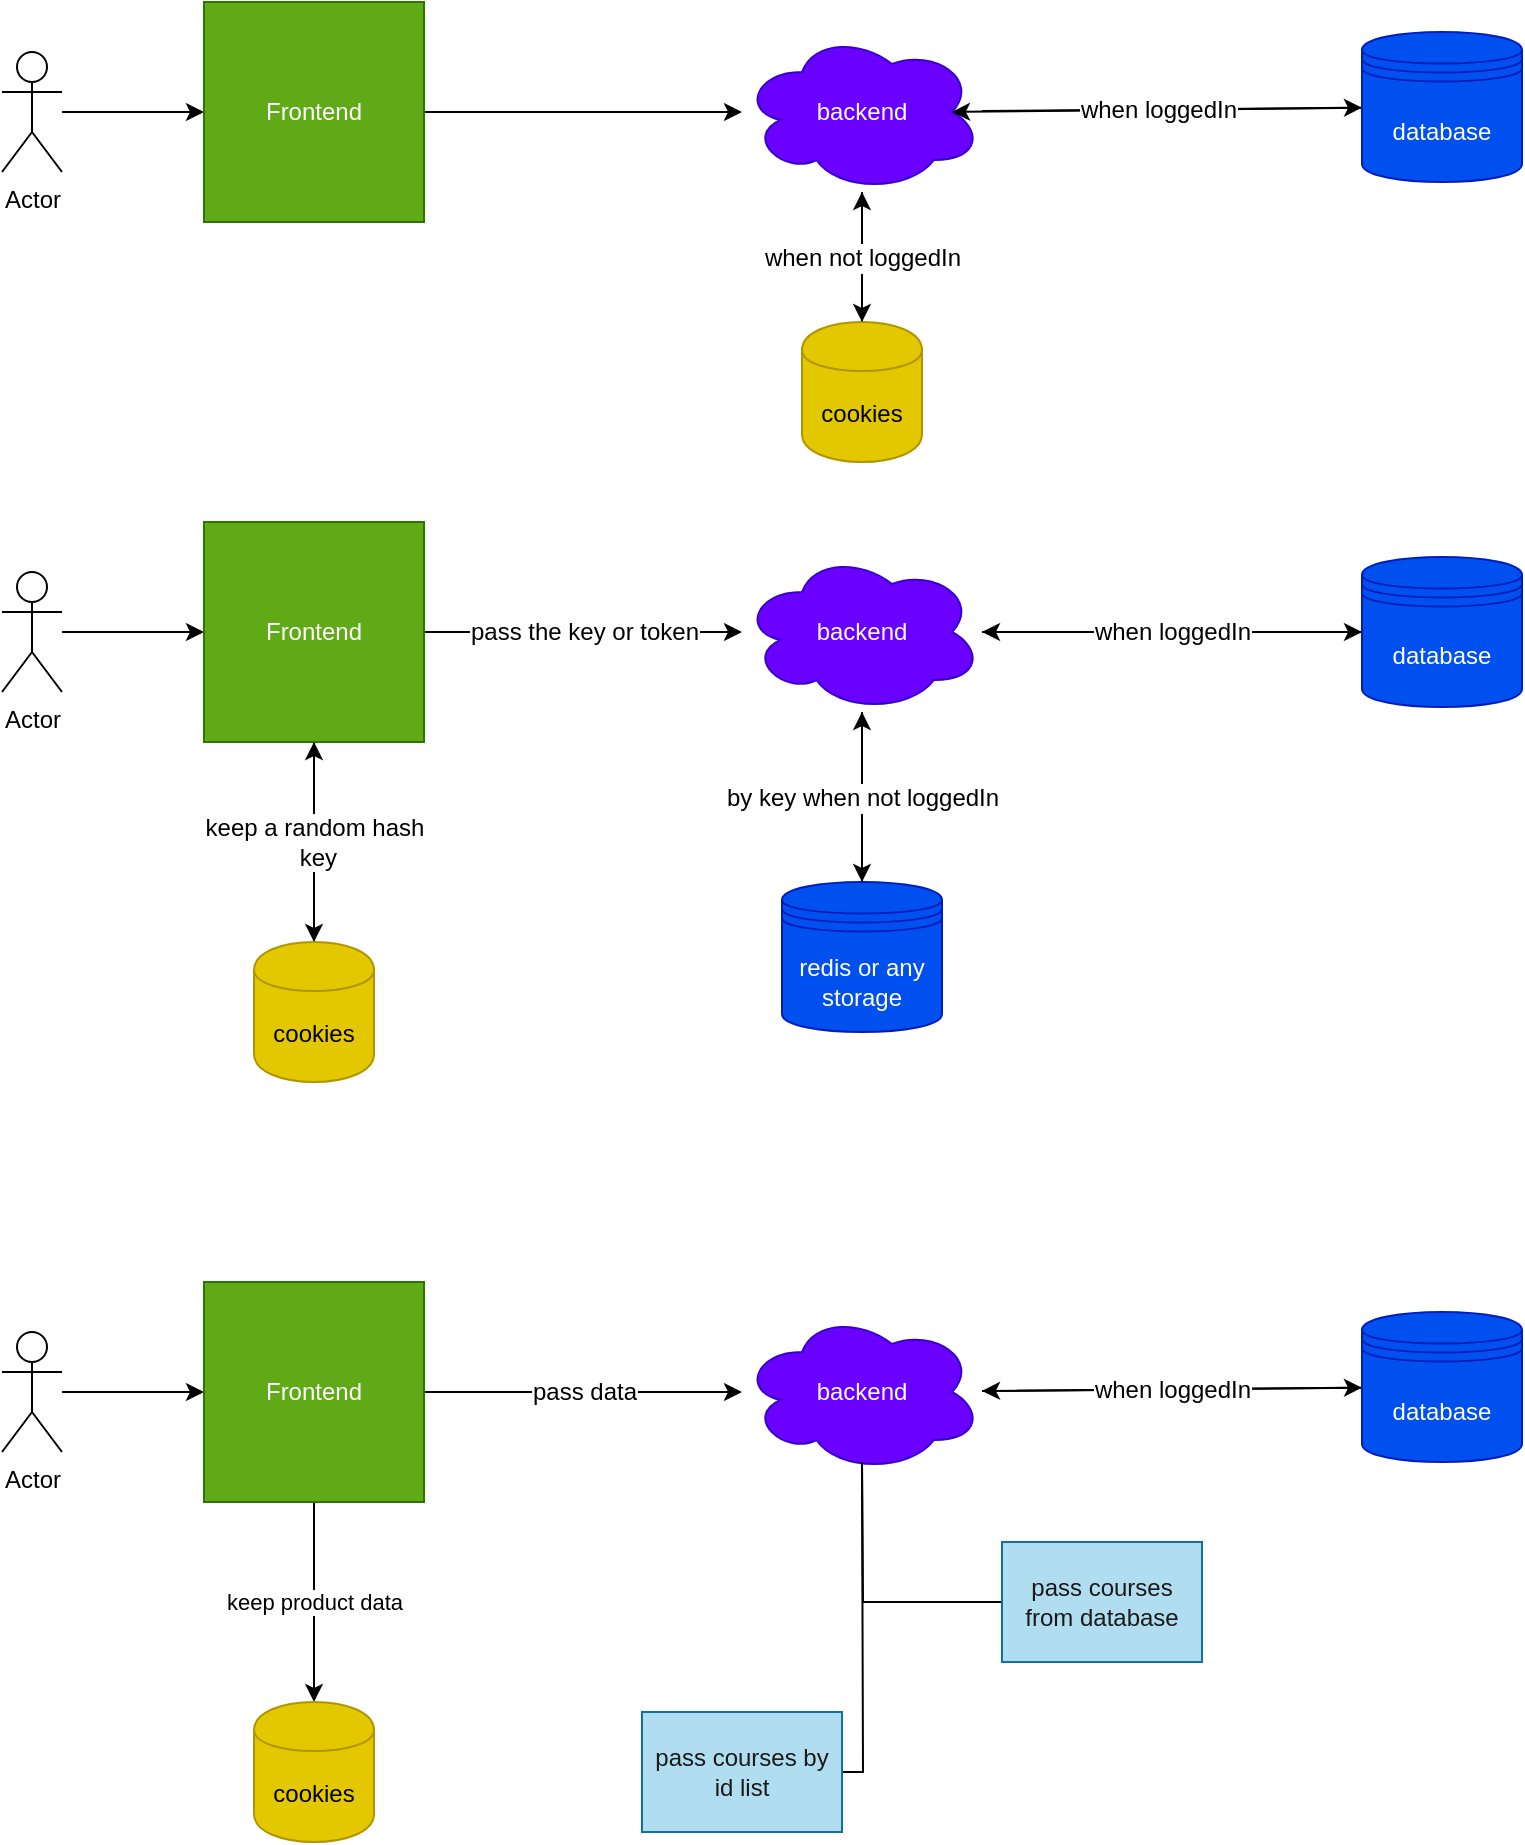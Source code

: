 <mxfile>
    <diagram id="9QC9KxwgifuSCUPaeElK" name="Page-1">
        <mxGraphModel dx="933" dy="771" grid="1" gridSize="10" guides="1" tooltips="1" connect="1" arrows="1" fold="1" page="1" pageScale="1" pageWidth="850" pageHeight="1100" math="0" shadow="0">
            <root>
                <mxCell id="0"/>
                <mxCell id="1" parent="0"/>
                <mxCell id="9" style="edgeStyle=none;html=1;entryX=0;entryY=0.5;entryDx=0;entryDy=0;" edge="1" parent="1" source="2" target="3">
                    <mxGeometry relative="1" as="geometry"/>
                </mxCell>
                <mxCell id="2" value="Actor" style="shape=umlActor;verticalLabelPosition=bottom;verticalAlign=top;html=1;outlineConnect=0;" vertex="1" parent="1">
                    <mxGeometry x="40" y="35" width="30" height="60" as="geometry"/>
                </mxCell>
                <mxCell id="13" style="edgeStyle=none;html=1;" edge="1" parent="1" source="3" target="12">
                    <mxGeometry relative="1" as="geometry"/>
                </mxCell>
                <mxCell id="3" value="Frontend" style="whiteSpace=wrap;html=1;aspect=fixed;fillColor=#60a917;fontColor=#ffffff;strokeColor=#2D7600;" vertex="1" parent="1">
                    <mxGeometry x="141" y="10" width="110" height="110" as="geometry"/>
                </mxCell>
                <mxCell id="15" style="edgeStyle=none;html=1;" edge="1" parent="1" source="11" target="12">
                    <mxGeometry relative="1" as="geometry"/>
                </mxCell>
                <mxCell id="11" value="cookies" style="shape=cylinder;whiteSpace=wrap;html=1;boundedLbl=1;backgroundOutline=1;fillColor=#e3c800;fontColor=#000000;strokeColor=#B09500;" vertex="1" parent="1">
                    <mxGeometry x="440" y="170" width="60" height="70" as="geometry"/>
                </mxCell>
                <mxCell id="14" value="&lt;font style=&quot;font-size: 12px&quot;&gt;when not loggedIn&lt;/font&gt;" style="edgeStyle=none;html=1;" edge="1" parent="1" source="12" target="11">
                    <mxGeometry relative="1" as="geometry"/>
                </mxCell>
                <mxCell id="20" style="edgeStyle=none;html=1;" edge="1" parent="1" source="12" target="19">
                    <mxGeometry relative="1" as="geometry"/>
                </mxCell>
                <mxCell id="12" value="backend" style="ellipse;shape=cloud;whiteSpace=wrap;html=1;fillColor=#6a00ff;fontColor=#ffffff;strokeColor=#3700CC;" vertex="1" parent="1">
                    <mxGeometry x="410" y="25" width="120" height="80" as="geometry"/>
                </mxCell>
                <mxCell id="21" value="&lt;font style=&quot;font-size: 12px&quot;&gt;when loggedIn&lt;/font&gt;" style="edgeStyle=none;html=1;entryX=0.875;entryY=0.5;entryDx=0;entryDy=0;entryPerimeter=0;" edge="1" parent="1" source="19" target="12">
                    <mxGeometry relative="1" as="geometry"/>
                </mxCell>
                <mxCell id="19" value="database" style="shape=datastore;whiteSpace=wrap;html=1;fillColor=#0050ef;strokeColor=#001DBC;fontColor=#ffffff;" vertex="1" parent="1">
                    <mxGeometry x="720" y="25" width="80" height="75" as="geometry"/>
                </mxCell>
                <mxCell id="22" style="edgeStyle=none;html=1;entryX=0;entryY=0.5;entryDx=0;entryDy=0;" edge="1" parent="1" source="23" target="25">
                    <mxGeometry relative="1" as="geometry"/>
                </mxCell>
                <mxCell id="23" value="Actor" style="shape=umlActor;verticalLabelPosition=bottom;verticalAlign=top;html=1;outlineConnect=0;" vertex="1" parent="1">
                    <mxGeometry x="40" y="295" width="30" height="60" as="geometry"/>
                </mxCell>
                <mxCell id="24" value="pass the key or token" style="edgeStyle=none;html=1;fontSize=12;" edge="1" parent="1" source="25" target="30">
                    <mxGeometry relative="1" as="geometry"/>
                </mxCell>
                <mxCell id="34" style="edgeStyle=none;html=1;entryX=0.5;entryY=0;entryDx=0;entryDy=0;" edge="1" parent="1" source="25" target="27">
                    <mxGeometry relative="1" as="geometry"/>
                </mxCell>
                <mxCell id="25" value="Frontend" style="whiteSpace=wrap;html=1;aspect=fixed;fillColor=#60a917;fontColor=#ffffff;strokeColor=#2D7600;" vertex="1" parent="1">
                    <mxGeometry x="141" y="270" width="110" height="110" as="geometry"/>
                </mxCell>
                <mxCell id="33" value="&lt;font style=&quot;font-size: 12px&quot;&gt;keep a random hash&lt;br&gt;&amp;nbsp;key&lt;/font&gt;" style="edgeStyle=none;html=1;entryX=0.5;entryY=1;entryDx=0;entryDy=0;" edge="1" parent="1" source="27" target="25">
                    <mxGeometry relative="1" as="geometry"/>
                </mxCell>
                <mxCell id="27" value="cookies" style="shape=cylinder;whiteSpace=wrap;html=1;boundedLbl=1;backgroundOutline=1;fillColor=#e3c800;fontColor=#000000;strokeColor=#B09500;" vertex="1" parent="1">
                    <mxGeometry x="166" y="480" width="60" height="70" as="geometry"/>
                </mxCell>
                <mxCell id="29" style="edgeStyle=none;html=1;" edge="1" parent="1" source="30" target="32">
                    <mxGeometry relative="1" as="geometry"/>
                </mxCell>
                <mxCell id="66" style="edgeStyle=none;html=1;fontSize=12;" edge="1" parent="1" source="30" target="62">
                    <mxGeometry relative="1" as="geometry"/>
                </mxCell>
                <mxCell id="30" value="backend" style="ellipse;shape=cloud;whiteSpace=wrap;html=1;fillColor=#6a00ff;fontColor=#ffffff;strokeColor=#3700CC;" vertex="1" parent="1">
                    <mxGeometry x="410" y="285" width="120" height="80" as="geometry"/>
                </mxCell>
                <mxCell id="35" value="by key when not loggedIn" style="edgeStyle=none;html=1;fontSize=12;" edge="1" parent="1" source="32" target="30">
                    <mxGeometry relative="1" as="geometry"/>
                </mxCell>
                <mxCell id="32" value="redis or any storage&lt;br&gt;" style="shape=datastore;whiteSpace=wrap;html=1;fillColor=#0050ef;strokeColor=#001DBC;fontColor=#ffffff;" vertex="1" parent="1">
                    <mxGeometry x="430" y="450" width="80" height="75" as="geometry"/>
                </mxCell>
                <mxCell id="47" style="edgeStyle=none;html=1;entryX=0;entryY=0.5;entryDx=0;entryDy=0;" edge="1" parent="1" source="48" target="51">
                    <mxGeometry relative="1" as="geometry"/>
                </mxCell>
                <mxCell id="48" value="Actor" style="shape=umlActor;verticalLabelPosition=bottom;verticalAlign=top;html=1;outlineConnect=0;" vertex="1" parent="1">
                    <mxGeometry x="40" y="675" width="30" height="60" as="geometry"/>
                </mxCell>
                <mxCell id="49" value="pass data" style="edgeStyle=none;html=1;fontSize=12;" edge="1" parent="1" source="51" target="55">
                    <mxGeometry relative="1" as="geometry"/>
                </mxCell>
                <mxCell id="50" value="keep product data" style="edgeStyle=none;html=1;entryX=0.5;entryY=0;entryDx=0;entryDy=0;" edge="1" parent="1" source="51" target="53">
                    <mxGeometry relative="1" as="geometry"/>
                </mxCell>
                <mxCell id="51" value="Frontend" style="whiteSpace=wrap;html=1;aspect=fixed;fillColor=#60a917;fontColor=#ffffff;strokeColor=#2D7600;" vertex="1" parent="1">
                    <mxGeometry x="141" y="650" width="110" height="110" as="geometry"/>
                </mxCell>
                <mxCell id="53" value="cookies" style="shape=cylinder;whiteSpace=wrap;html=1;boundedLbl=1;backgroundOutline=1;fillColor=#e3c800;fontColor=#000000;strokeColor=#B09500;" vertex="1" parent="1">
                    <mxGeometry x="166" y="860" width="60" height="70" as="geometry"/>
                </mxCell>
                <mxCell id="54" style="edgeStyle=none;html=1;" edge="1" parent="1" source="55" target="57">
                    <mxGeometry relative="1" as="geometry"/>
                </mxCell>
                <mxCell id="55" value="backend" style="ellipse;shape=cloud;whiteSpace=wrap;html=1;fillColor=#6a00ff;fontColor=#ffffff;strokeColor=#3700CC;" vertex="1" parent="1">
                    <mxGeometry x="410" y="665" width="120" height="80" as="geometry"/>
                </mxCell>
                <mxCell id="56" value="when loggedIn" style="edgeStyle=none;html=1;fontSize=12;" edge="1" parent="1" source="57" target="55">
                    <mxGeometry relative="1" as="geometry"/>
                </mxCell>
                <mxCell id="57" value="database" style="shape=datastore;whiteSpace=wrap;html=1;fillColor=#0050ef;strokeColor=#001DBC;fontColor=#ffffff;" vertex="1" parent="1">
                    <mxGeometry x="720" y="665" width="80" height="75" as="geometry"/>
                </mxCell>
                <mxCell id="67" value="when loggedIn" style="edgeStyle=none;html=1;fontSize=12;" edge="1" parent="1" source="62" target="30">
                    <mxGeometry relative="1" as="geometry"/>
                </mxCell>
                <mxCell id="62" value="database" style="shape=datastore;whiteSpace=wrap;html=1;fillColor=#0050ef;strokeColor=#001DBC;fontColor=#ffffff;" vertex="1" parent="1">
                    <mxGeometry x="720" y="287.5" width="80" height="75" as="geometry"/>
                </mxCell>
                <mxCell id="70" value="" style="edgeStyle=orthogonalEdgeStyle;startArrow=none;endArrow=none;rounded=0;targetPortConstraint=eastwest;sourcePortConstraint=northsouth;fontSize=12;" edge="1" target="72" parent="1">
                    <mxGeometry relative="1" as="geometry">
                        <mxPoint x="470" y="740" as="sourcePoint"/>
                    </mxGeometry>
                </mxCell>
                <mxCell id="71" value="" style="edgeStyle=orthogonalEdgeStyle;startArrow=none;endArrow=none;rounded=0;targetPortConstraint=eastwest;sourcePortConstraint=northsouth;fontSize=12;" edge="1" target="73" parent="1">
                    <mxGeometry relative="1" as="geometry">
                        <mxPoint x="470" y="740" as="sourcePoint"/>
                    </mxGeometry>
                </mxCell>
                <mxCell id="72" value="pass courses by id list" style="whiteSpace=wrap;html=1;align=center;verticalAlign=middle;treeFolding=1;treeMoving=1;fontSize=12;fillColor=#b1ddf0;strokeColor=#10739e;fontColor=#1A1A1A;" vertex="1" parent="1">
                    <mxGeometry x="360" y="865" width="100" height="60" as="geometry"/>
                </mxCell>
                <mxCell id="73" value="pass courses from database" style="whiteSpace=wrap;html=1;align=center;verticalAlign=middle;treeFolding=1;treeMoving=1;fontSize=12;fillColor=#b1ddf0;strokeColor=#10739e;fontColor=#1A1A1A;" vertex="1" parent="1">
                    <mxGeometry x="540" y="780" width="100" height="60" as="geometry"/>
                </mxCell>
            </root>
        </mxGraphModel>
    </diagram>
</mxfile>